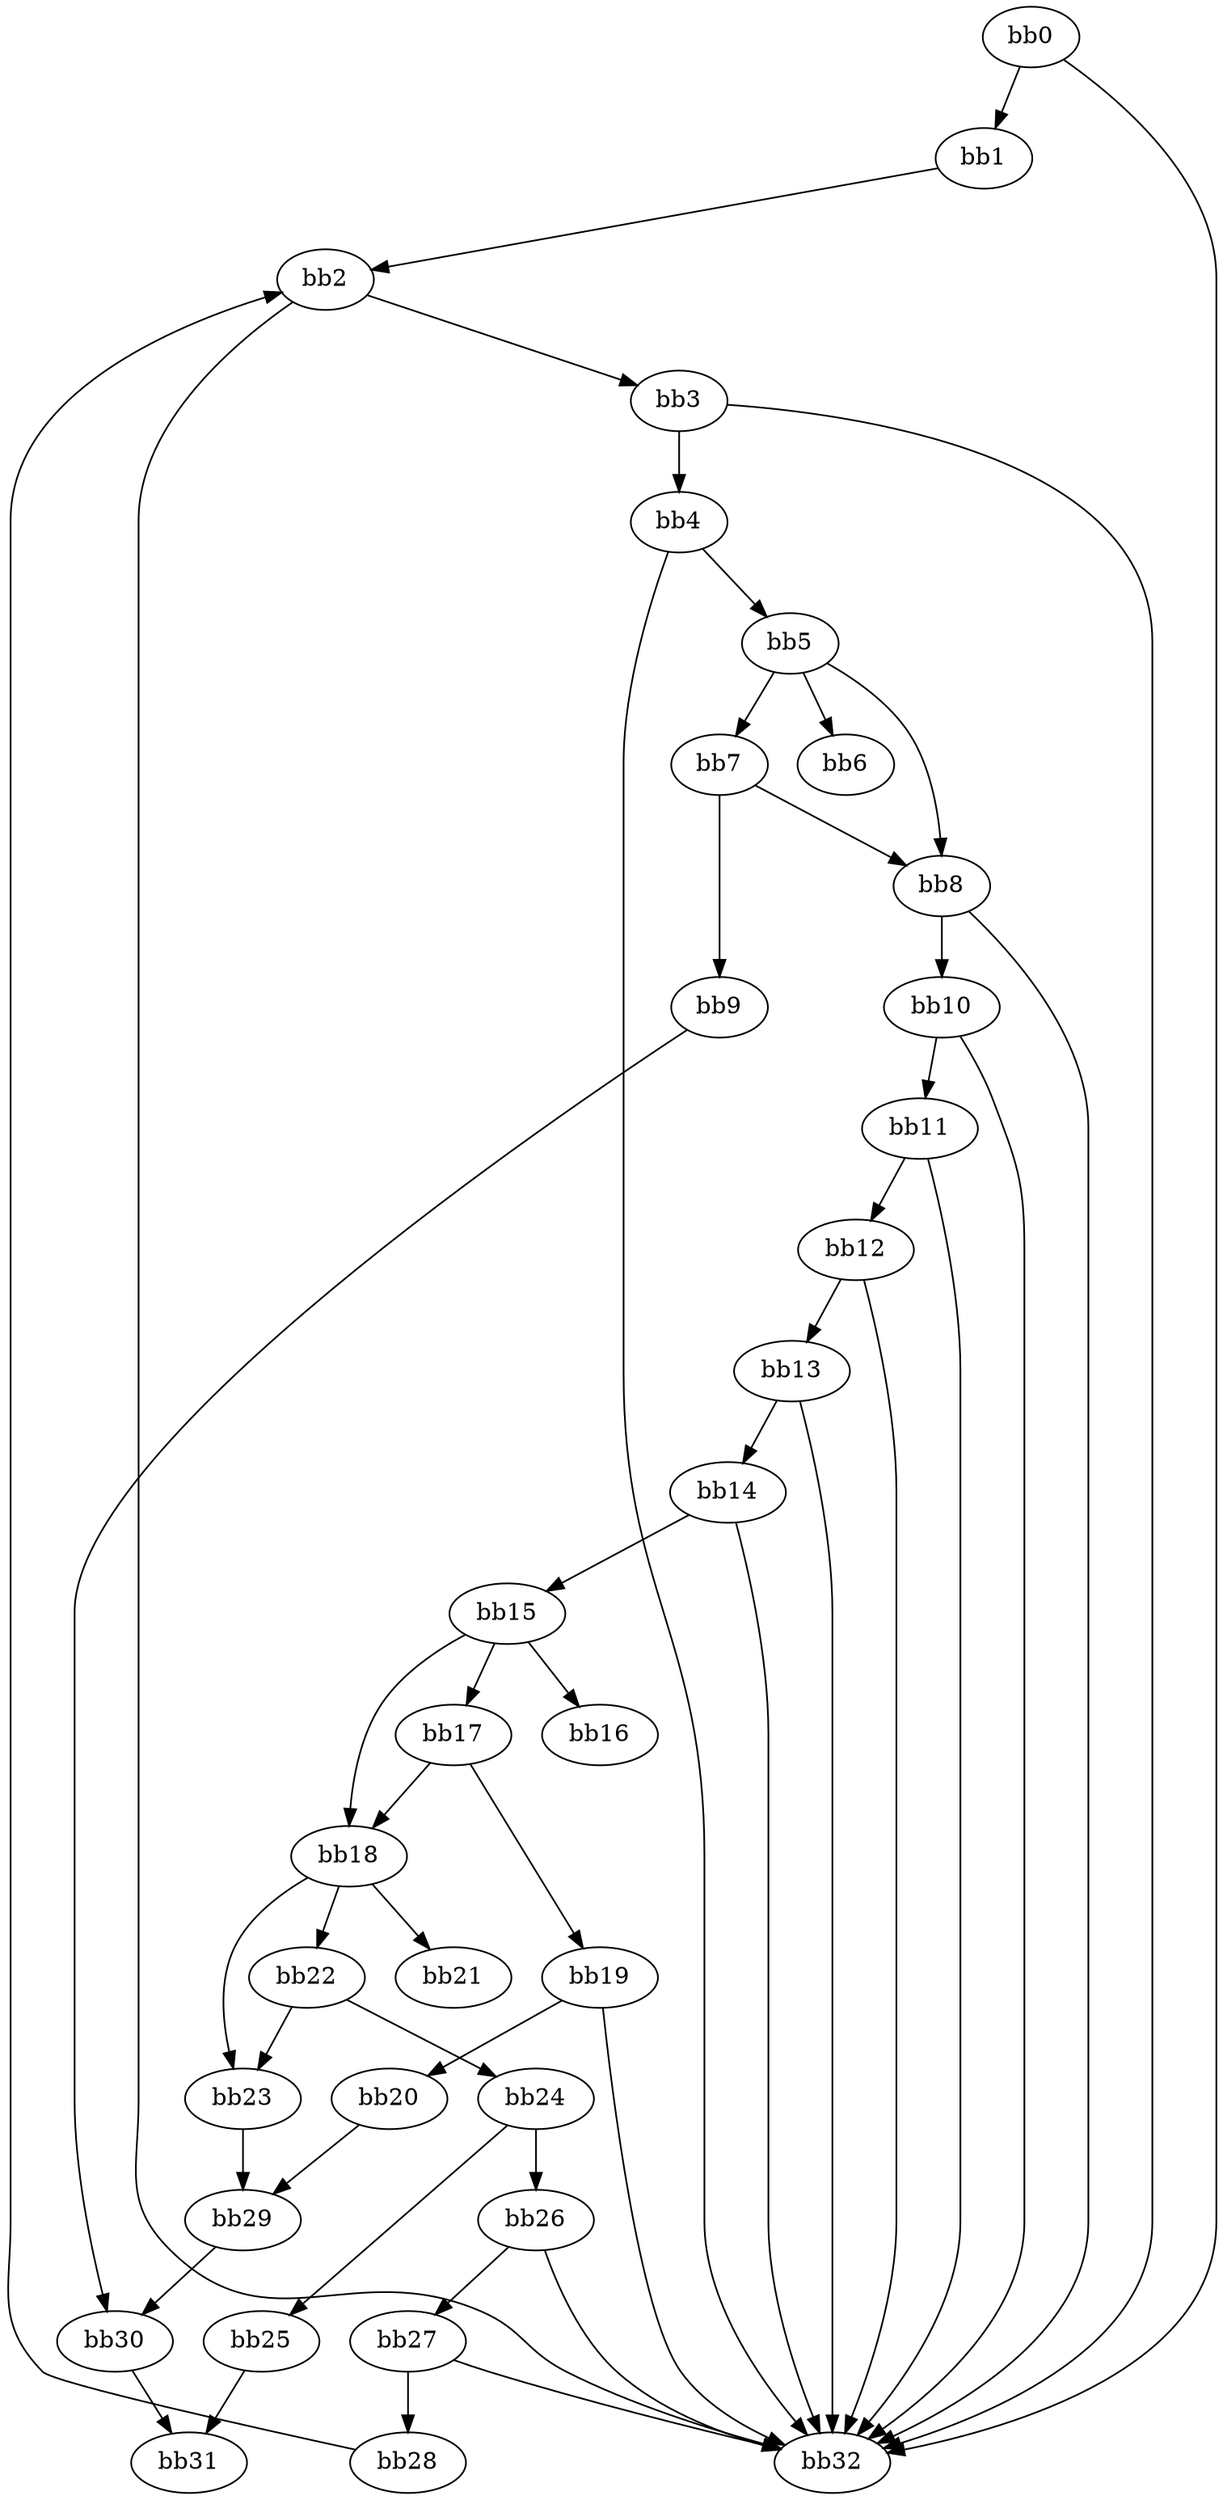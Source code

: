 digraph {
    0 [ label = "bb0\l" ]
    1 [ label = "bb1\l" ]
    2 [ label = "bb2\l" ]
    3 [ label = "bb3\l" ]
    4 [ label = "bb4\l" ]
    5 [ label = "bb5\l" ]
    6 [ label = "bb6\l" ]
    7 [ label = "bb7\l" ]
    8 [ label = "bb8\l" ]
    9 [ label = "bb9\l" ]
    10 [ label = "bb10\l" ]
    11 [ label = "bb11\l" ]
    12 [ label = "bb12\l" ]
    13 [ label = "bb13\l" ]
    14 [ label = "bb14\l" ]
    15 [ label = "bb15\l" ]
    16 [ label = "bb16\l" ]
    17 [ label = "bb17\l" ]
    18 [ label = "bb18\l" ]
    19 [ label = "bb19\l" ]
    20 [ label = "bb20\l" ]
    21 [ label = "bb21\l" ]
    22 [ label = "bb22\l" ]
    23 [ label = "bb23\l" ]
    24 [ label = "bb24\l" ]
    25 [ label = "bb25\l" ]
    26 [ label = "bb26\l" ]
    27 [ label = "bb27\l" ]
    28 [ label = "bb28\l" ]
    29 [ label = "bb29\l" ]
    30 [ label = "bb30\l" ]
    31 [ label = "bb31\l" ]
    32 [ label = "bb32\l" ]
    0 -> 1 [ ]
    0 -> 32 [ ]
    1 -> 2 [ ]
    2 -> 3 [ ]
    2 -> 32 [ ]
    3 -> 4 [ ]
    3 -> 32 [ ]
    4 -> 5 [ ]
    4 -> 32 [ ]
    5 -> 6 [ ]
    5 -> 7 [ ]
    5 -> 8 [ ]
    7 -> 8 [ ]
    7 -> 9 [ ]
    8 -> 10 [ ]
    8 -> 32 [ ]
    9 -> 30 [ ]
    10 -> 11 [ ]
    10 -> 32 [ ]
    11 -> 12 [ ]
    11 -> 32 [ ]
    12 -> 13 [ ]
    12 -> 32 [ ]
    13 -> 14 [ ]
    13 -> 32 [ ]
    14 -> 15 [ ]
    14 -> 32 [ ]
    15 -> 16 [ ]
    15 -> 17 [ ]
    15 -> 18 [ ]
    17 -> 18 [ ]
    17 -> 19 [ ]
    18 -> 21 [ ]
    18 -> 22 [ ]
    18 -> 23 [ ]
    19 -> 20 [ ]
    19 -> 32 [ ]
    20 -> 29 [ ]
    22 -> 23 [ ]
    22 -> 24 [ ]
    23 -> 29 [ ]
    24 -> 25 [ ]
    24 -> 26 [ ]
    25 -> 31 [ ]
    26 -> 27 [ ]
    26 -> 32 [ ]
    27 -> 28 [ ]
    27 -> 32 [ ]
    28 -> 2 [ ]
    29 -> 30 [ ]
    30 -> 31 [ ]
}


